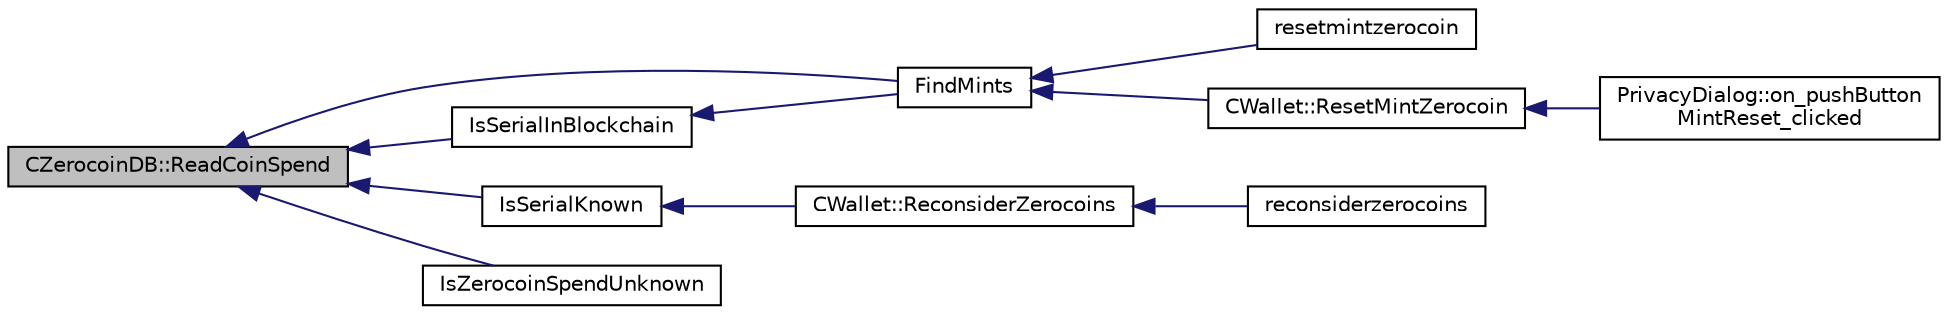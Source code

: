 digraph "CZerocoinDB::ReadCoinSpend"
{
  edge [fontname="Helvetica",fontsize="10",labelfontname="Helvetica",labelfontsize="10"];
  node [fontname="Helvetica",fontsize="10",shape=record];
  rankdir="LR";
  Node68 [label="CZerocoinDB::ReadCoinSpend",height=0.2,width=0.4,color="black", fillcolor="grey75", style="filled", fontcolor="black"];
  Node68 -> Node69 [dir="back",color="midnightblue",fontsize="10",style="solid",fontname="Helvetica"];
  Node69 [label="FindMints",height=0.2,width=0.4,color="black", fillcolor="white", style="filled",URL="$main_8h.html#a5bdf923beb5f3417fd033c28216b6acb"];
  Node69 -> Node70 [dir="back",color="midnightblue",fontsize="10",style="solid",fontname="Helvetica"];
  Node70 [label="resetmintzerocoin",height=0.2,width=0.4,color="black", fillcolor="white", style="filled",URL="$rpcwallet_8cpp.html#a9336d9bdaa3e1ebb98fb2cc6fdef1d9b"];
  Node69 -> Node71 [dir="back",color="midnightblue",fontsize="10",style="solid",fontname="Helvetica"];
  Node71 [label="CWallet::ResetMintZerocoin",height=0.2,width=0.4,color="black", fillcolor="white", style="filled",URL="$class_c_wallet.html#a48b81fb27683fe4693a7385909dcd391"];
  Node71 -> Node72 [dir="back",color="midnightblue",fontsize="10",style="solid",fontname="Helvetica"];
  Node72 [label="PrivacyDialog::on_pushButton\lMintReset_clicked",height=0.2,width=0.4,color="black", fillcolor="white", style="filled",URL="$class_privacy_dialog.html#a1a50924516087ce5810b2b2831567a31"];
  Node68 -> Node73 [dir="back",color="midnightblue",fontsize="10",style="solid",fontname="Helvetica"];
  Node73 [label="IsSerialKnown",height=0.2,width=0.4,color="black", fillcolor="white", style="filled",URL="$main_8h.html#a42a7565c77e2237490c244e5485b59c8"];
  Node73 -> Node74 [dir="back",color="midnightblue",fontsize="10",style="solid",fontname="Helvetica"];
  Node74 [label="CWallet::ReconsiderZerocoins",height=0.2,width=0.4,color="black", fillcolor="white", style="filled",URL="$class_c_wallet.html#ae0d869b52e1efd245bd5fcbbff925531"];
  Node74 -> Node75 [dir="back",color="midnightblue",fontsize="10",style="solid",fontname="Helvetica"];
  Node75 [label="reconsiderzerocoins",height=0.2,width=0.4,color="black", fillcolor="white", style="filled",URL="$rpcwallet_8cpp.html#a2e2e1892b694084c83714431479f5c7a"];
  Node68 -> Node76 [dir="back",color="midnightblue",fontsize="10",style="solid",fontname="Helvetica"];
  Node76 [label="IsSerialInBlockchain",height=0.2,width=0.4,color="black", fillcolor="white", style="filled",URL="$main_8h.html#a1a986f7c3a557068daa8fa72f7daf3e6"];
  Node76 -> Node69 [dir="back",color="midnightblue",fontsize="10",style="solid",fontname="Helvetica"];
  Node68 -> Node77 [dir="back",color="midnightblue",fontsize="10",style="solid",fontname="Helvetica"];
  Node77 [label="IsZerocoinSpendUnknown",height=0.2,width=0.4,color="black", fillcolor="white", style="filled",URL="$main_8cpp.html#a637dff8c0434cbe7170e3e799d64fad7"];
}
